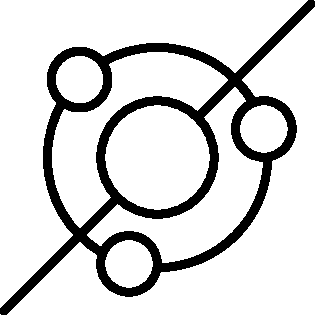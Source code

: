 unitsize(1cm);
defaultpen(currentpen+4);
real ray_length = 2*sqrt(2);
real pulse_radius = 1;
real widget_length = 1/3;
real nebula_radius = pulse_radius+ray_length/3;
real planet_radius = 0.5;


// Inspired from https://tex.stackexchange.com/a/542429
bool is_outside(pair point, path[] paths){
    for (path p: paths){
        if (inside(p, point)) {
            return false;
        }
    }
    return true;
}

// Return the subpaths of `main` that are not inside of any of the cyclic paths in `clippers`.
path[] clip_path (path main, path[] clippers){
    path[] subpaths;
    real[] times;
    for (path c : clippers){
        for (real[] t : intersections(main, c)){
            times.push(t[0]);
        }
    }
    times = sort(times);
    times.push(size(main));
    for (int i = 1; i < times.length; ++i){
        real this_time = times[i];
        real last_time = times[i-1];
        real mid_time = (this_time + last_time) / 2.0;
        pair mid_location = point(main, mid_time);
        if (is_outside(mid_location, clippers)){
            subpaths.push(subpath(main, last_time, this_time));
        }
    }
    return subpaths;
}


// Pulsar
path pulsi = circle((0, 0), pulse_radius);
draw(pulsi);

// North east ray
pair ne_ray_start = pulse_radius*dir(45);
path ne_ray = ne_ray_start -- ne_ray_start+ray_length*dir(45);
draw(ne_ray);

// South west ray
pair sw_ray_start =  pulse_radius*dir(-135);
path sw_ray = sw_ray_start -- sw_ray_start+ray_length*dir(-135);
draw(sw_ray);

// Nebula
path nebula = circle((0, 0), pulse_radius+ray_length/3);

// Planets
pair nw_planet_center = nebula_radius*dir(135);
path nw_planet = circle(nw_planet_center, planet_radius);
draw(nw_planet);

pair ees_planet_center = nebula_radius*dir(15);
path ees_planet = circle(ees_planet_center, planet_radius);
draw(ees_planet);

pair sse_planet_center = nebula_radius*dir(-105);
path sse_planet = circle(sse_planet_center, planet_radius);
draw(sse_planet);

path[] planets = {nw_planet, ees_planet, sse_planet};
draw(clip_path(nebula, planets));
